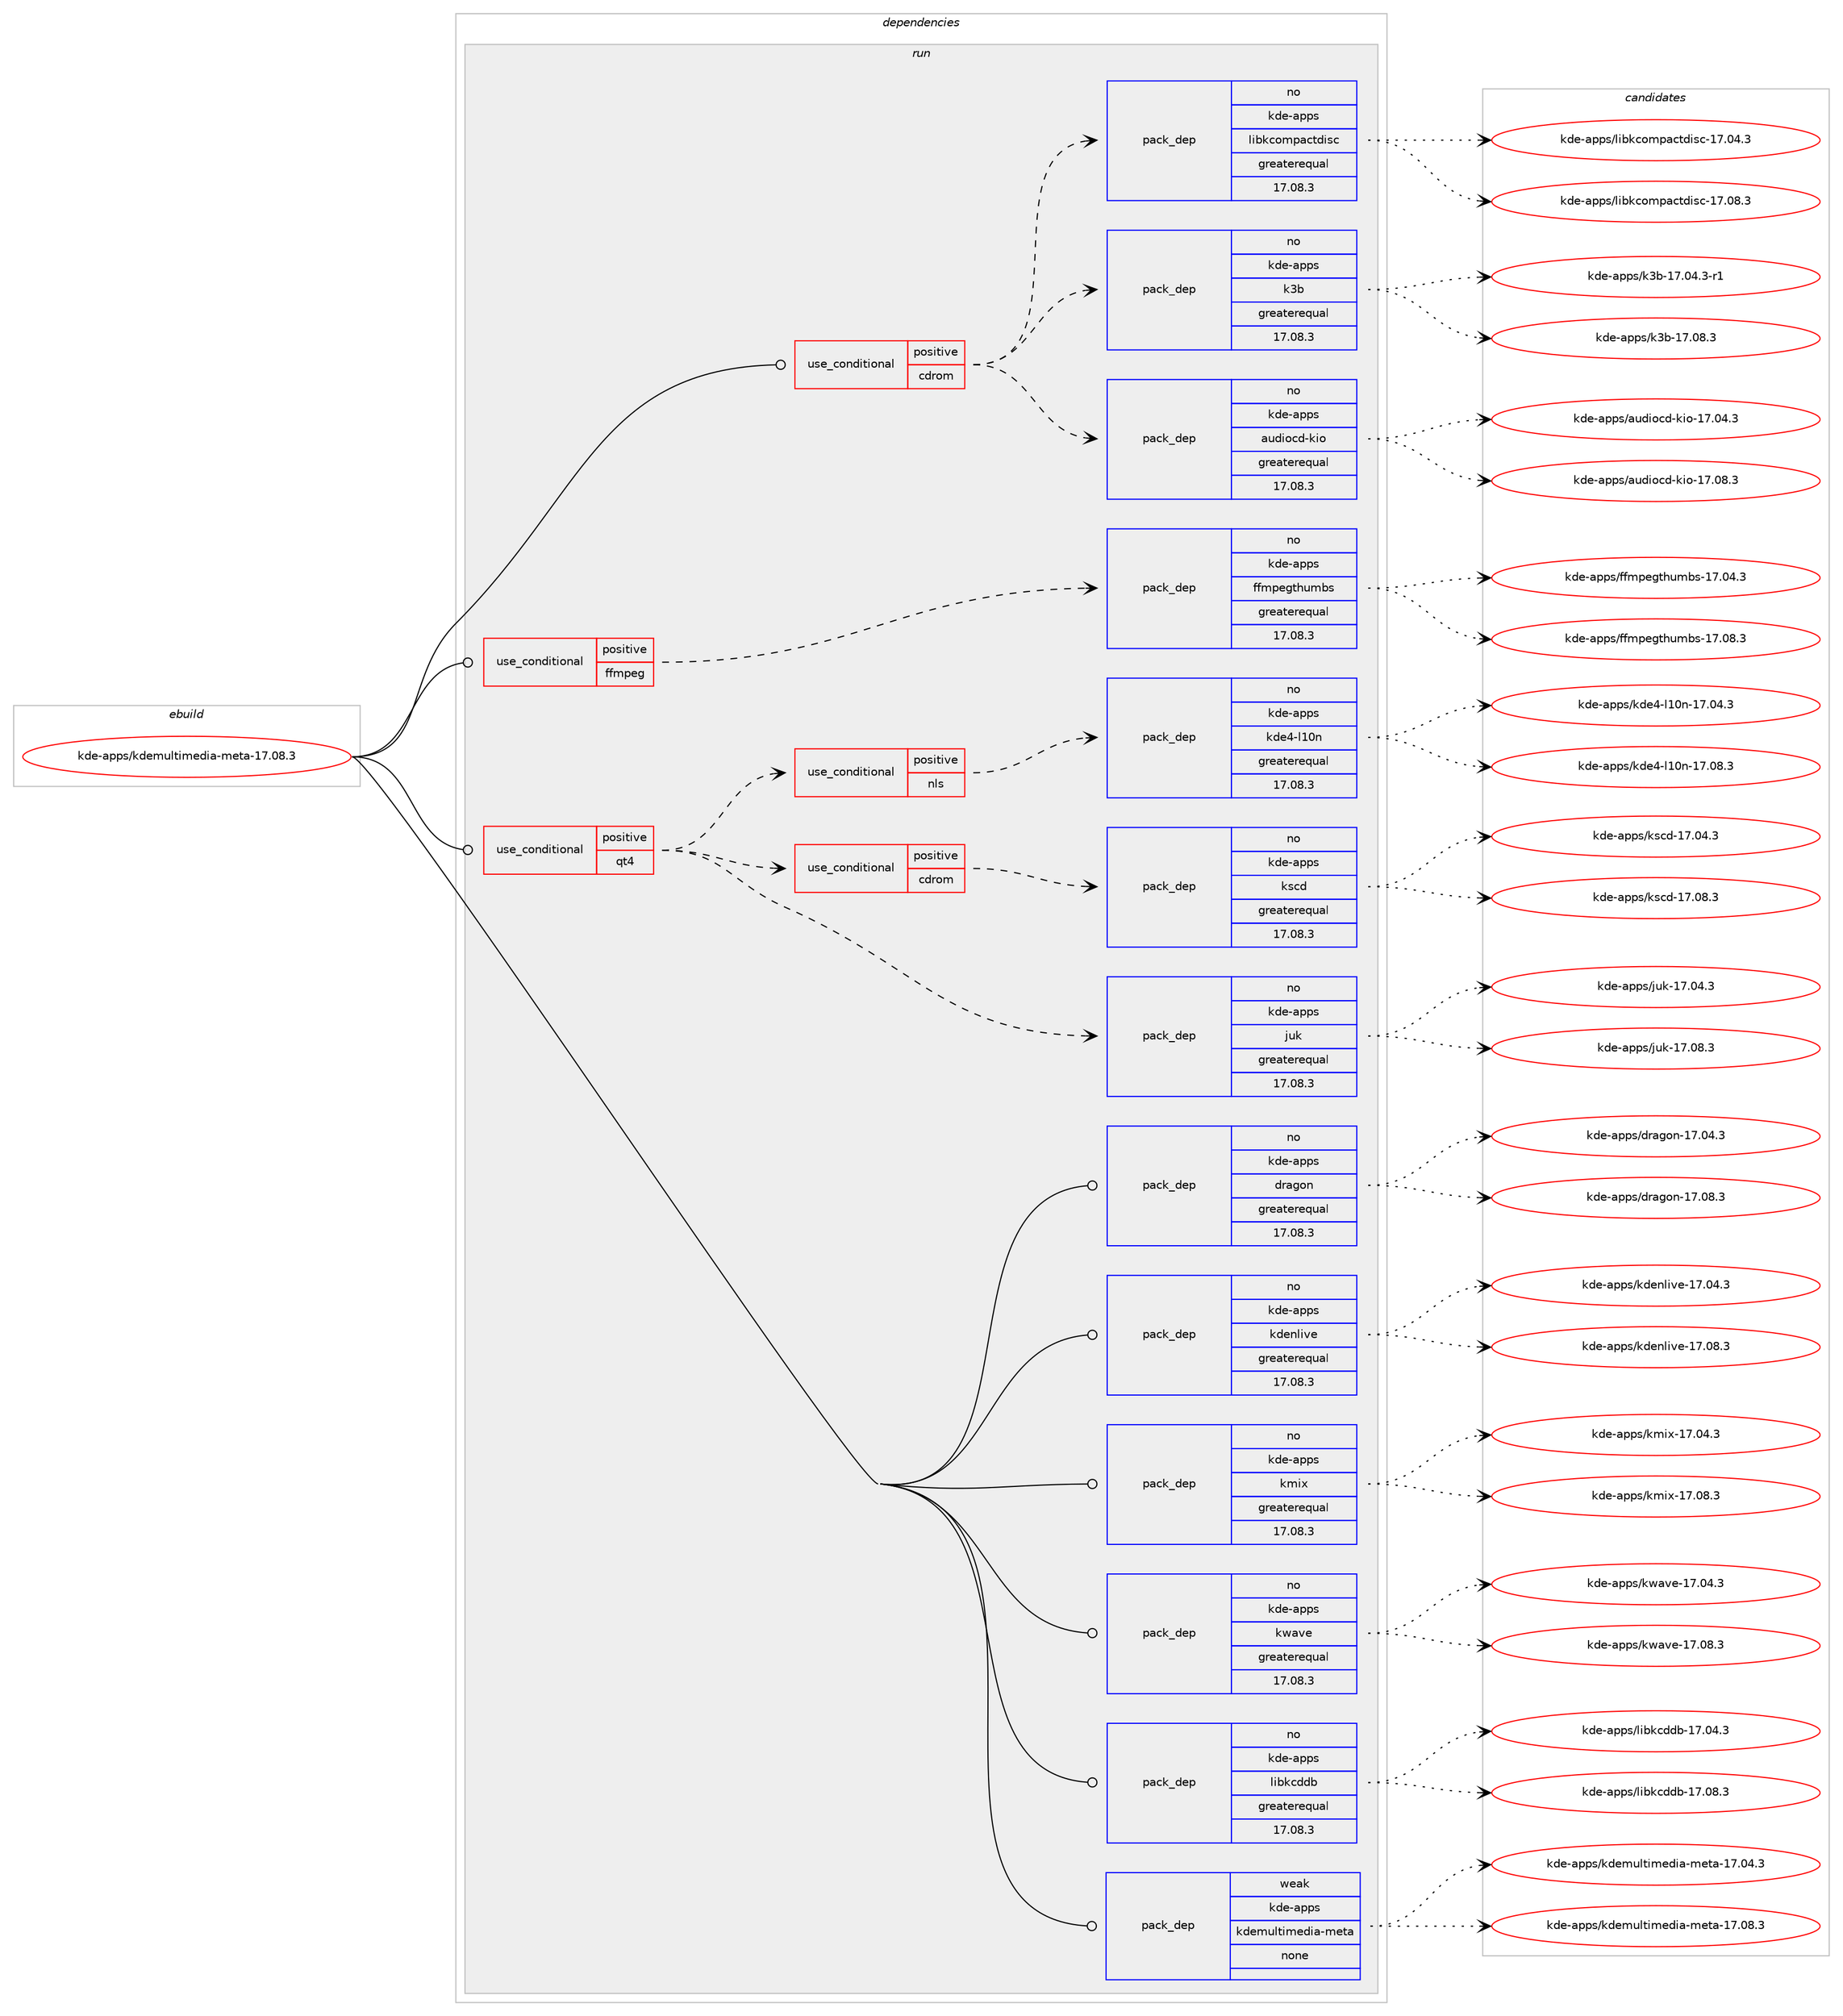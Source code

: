 digraph prolog {

# *************
# Graph options
# *************

newrank=true;
concentrate=true;
compound=true;
graph [rankdir=LR,fontname=Helvetica,fontsize=10,ranksep=1.5];#, ranksep=2.5, nodesep=0.2];
edge  [arrowhead=vee];
node  [fontname=Helvetica,fontsize=10];

# **********
# The ebuild
# **********

subgraph cluster_leftcol {
color=gray;
rank=same;
label=<<i>ebuild</i>>;
id [label="kde-apps/kdemultimedia-meta-17.08.3", color=red, width=4, href="../kde-apps/kdemultimedia-meta-17.08.3.svg"];
}

# ****************
# The dependencies
# ****************

subgraph cluster_midcol {
color=gray;
label=<<i>dependencies</i>>;
subgraph cluster_compile {
fillcolor="#eeeeee";
style=filled;
label=<<i>compile</i>>;
}
subgraph cluster_compileandrun {
fillcolor="#eeeeee";
style=filled;
label=<<i>compile and run</i>>;
}
subgraph cluster_run {
fillcolor="#eeeeee";
style=filled;
label=<<i>run</i>>;
subgraph cond82673 {
dependency318379 [label=<<TABLE BORDER="0" CELLBORDER="1" CELLSPACING="0" CELLPADDING="4"><TR><TD ROWSPAN="3" CELLPADDING="10">use_conditional</TD></TR><TR><TD>positive</TD></TR><TR><TD>cdrom</TD></TR></TABLE>>, shape=none, color=red];
subgraph pack230712 {
dependency318380 [label=<<TABLE BORDER="0" CELLBORDER="1" CELLSPACING="0" CELLPADDING="4" WIDTH="220"><TR><TD ROWSPAN="6" CELLPADDING="30">pack_dep</TD></TR><TR><TD WIDTH="110">no</TD></TR><TR><TD>kde-apps</TD></TR><TR><TD>audiocd-kio</TD></TR><TR><TD>greaterequal</TD></TR><TR><TD>17.08.3</TD></TR></TABLE>>, shape=none, color=blue];
}
dependency318379:e -> dependency318380:w [weight=20,style="dashed",arrowhead="vee"];
subgraph pack230713 {
dependency318381 [label=<<TABLE BORDER="0" CELLBORDER="1" CELLSPACING="0" CELLPADDING="4" WIDTH="220"><TR><TD ROWSPAN="6" CELLPADDING="30">pack_dep</TD></TR><TR><TD WIDTH="110">no</TD></TR><TR><TD>kde-apps</TD></TR><TR><TD>k3b</TD></TR><TR><TD>greaterequal</TD></TR><TR><TD>17.08.3</TD></TR></TABLE>>, shape=none, color=blue];
}
dependency318379:e -> dependency318381:w [weight=20,style="dashed",arrowhead="vee"];
subgraph pack230714 {
dependency318382 [label=<<TABLE BORDER="0" CELLBORDER="1" CELLSPACING="0" CELLPADDING="4" WIDTH="220"><TR><TD ROWSPAN="6" CELLPADDING="30">pack_dep</TD></TR><TR><TD WIDTH="110">no</TD></TR><TR><TD>kde-apps</TD></TR><TR><TD>libkcompactdisc</TD></TR><TR><TD>greaterequal</TD></TR><TR><TD>17.08.3</TD></TR></TABLE>>, shape=none, color=blue];
}
dependency318379:e -> dependency318382:w [weight=20,style="dashed",arrowhead="vee"];
}
id:e -> dependency318379:w [weight=20,style="solid",arrowhead="odot"];
subgraph cond82674 {
dependency318383 [label=<<TABLE BORDER="0" CELLBORDER="1" CELLSPACING="0" CELLPADDING="4"><TR><TD ROWSPAN="3" CELLPADDING="10">use_conditional</TD></TR><TR><TD>positive</TD></TR><TR><TD>ffmpeg</TD></TR></TABLE>>, shape=none, color=red];
subgraph pack230715 {
dependency318384 [label=<<TABLE BORDER="0" CELLBORDER="1" CELLSPACING="0" CELLPADDING="4" WIDTH="220"><TR><TD ROWSPAN="6" CELLPADDING="30">pack_dep</TD></TR><TR><TD WIDTH="110">no</TD></TR><TR><TD>kde-apps</TD></TR><TR><TD>ffmpegthumbs</TD></TR><TR><TD>greaterequal</TD></TR><TR><TD>17.08.3</TD></TR></TABLE>>, shape=none, color=blue];
}
dependency318383:e -> dependency318384:w [weight=20,style="dashed",arrowhead="vee"];
}
id:e -> dependency318383:w [weight=20,style="solid",arrowhead="odot"];
subgraph cond82675 {
dependency318385 [label=<<TABLE BORDER="0" CELLBORDER="1" CELLSPACING="0" CELLPADDING="4"><TR><TD ROWSPAN="3" CELLPADDING="10">use_conditional</TD></TR><TR><TD>positive</TD></TR><TR><TD>qt4</TD></TR></TABLE>>, shape=none, color=red];
subgraph pack230716 {
dependency318386 [label=<<TABLE BORDER="0" CELLBORDER="1" CELLSPACING="0" CELLPADDING="4" WIDTH="220"><TR><TD ROWSPAN="6" CELLPADDING="30">pack_dep</TD></TR><TR><TD WIDTH="110">no</TD></TR><TR><TD>kde-apps</TD></TR><TR><TD>juk</TD></TR><TR><TD>greaterequal</TD></TR><TR><TD>17.08.3</TD></TR></TABLE>>, shape=none, color=blue];
}
dependency318385:e -> dependency318386:w [weight=20,style="dashed",arrowhead="vee"];
subgraph cond82676 {
dependency318387 [label=<<TABLE BORDER="0" CELLBORDER="1" CELLSPACING="0" CELLPADDING="4"><TR><TD ROWSPAN="3" CELLPADDING="10">use_conditional</TD></TR><TR><TD>positive</TD></TR><TR><TD>cdrom</TD></TR></TABLE>>, shape=none, color=red];
subgraph pack230717 {
dependency318388 [label=<<TABLE BORDER="0" CELLBORDER="1" CELLSPACING="0" CELLPADDING="4" WIDTH="220"><TR><TD ROWSPAN="6" CELLPADDING="30">pack_dep</TD></TR><TR><TD WIDTH="110">no</TD></TR><TR><TD>kde-apps</TD></TR><TR><TD>kscd</TD></TR><TR><TD>greaterequal</TD></TR><TR><TD>17.08.3</TD></TR></TABLE>>, shape=none, color=blue];
}
dependency318387:e -> dependency318388:w [weight=20,style="dashed",arrowhead="vee"];
}
dependency318385:e -> dependency318387:w [weight=20,style="dashed",arrowhead="vee"];
subgraph cond82677 {
dependency318389 [label=<<TABLE BORDER="0" CELLBORDER="1" CELLSPACING="0" CELLPADDING="4"><TR><TD ROWSPAN="3" CELLPADDING="10">use_conditional</TD></TR><TR><TD>positive</TD></TR><TR><TD>nls</TD></TR></TABLE>>, shape=none, color=red];
subgraph pack230718 {
dependency318390 [label=<<TABLE BORDER="0" CELLBORDER="1" CELLSPACING="0" CELLPADDING="4" WIDTH="220"><TR><TD ROWSPAN="6" CELLPADDING="30">pack_dep</TD></TR><TR><TD WIDTH="110">no</TD></TR><TR><TD>kde-apps</TD></TR><TR><TD>kde4-l10n</TD></TR><TR><TD>greaterequal</TD></TR><TR><TD>17.08.3</TD></TR></TABLE>>, shape=none, color=blue];
}
dependency318389:e -> dependency318390:w [weight=20,style="dashed",arrowhead="vee"];
}
dependency318385:e -> dependency318389:w [weight=20,style="dashed",arrowhead="vee"];
}
id:e -> dependency318385:w [weight=20,style="solid",arrowhead="odot"];
subgraph pack230719 {
dependency318391 [label=<<TABLE BORDER="0" CELLBORDER="1" CELLSPACING="0" CELLPADDING="4" WIDTH="220"><TR><TD ROWSPAN="6" CELLPADDING="30">pack_dep</TD></TR><TR><TD WIDTH="110">no</TD></TR><TR><TD>kde-apps</TD></TR><TR><TD>dragon</TD></TR><TR><TD>greaterequal</TD></TR><TR><TD>17.08.3</TD></TR></TABLE>>, shape=none, color=blue];
}
id:e -> dependency318391:w [weight=20,style="solid",arrowhead="odot"];
subgraph pack230720 {
dependency318392 [label=<<TABLE BORDER="0" CELLBORDER="1" CELLSPACING="0" CELLPADDING="4" WIDTH="220"><TR><TD ROWSPAN="6" CELLPADDING="30">pack_dep</TD></TR><TR><TD WIDTH="110">no</TD></TR><TR><TD>kde-apps</TD></TR><TR><TD>kdenlive</TD></TR><TR><TD>greaterequal</TD></TR><TR><TD>17.08.3</TD></TR></TABLE>>, shape=none, color=blue];
}
id:e -> dependency318392:w [weight=20,style="solid",arrowhead="odot"];
subgraph pack230721 {
dependency318393 [label=<<TABLE BORDER="0" CELLBORDER="1" CELLSPACING="0" CELLPADDING="4" WIDTH="220"><TR><TD ROWSPAN="6" CELLPADDING="30">pack_dep</TD></TR><TR><TD WIDTH="110">no</TD></TR><TR><TD>kde-apps</TD></TR><TR><TD>kmix</TD></TR><TR><TD>greaterequal</TD></TR><TR><TD>17.08.3</TD></TR></TABLE>>, shape=none, color=blue];
}
id:e -> dependency318393:w [weight=20,style="solid",arrowhead="odot"];
subgraph pack230722 {
dependency318394 [label=<<TABLE BORDER="0" CELLBORDER="1" CELLSPACING="0" CELLPADDING="4" WIDTH="220"><TR><TD ROWSPAN="6" CELLPADDING="30">pack_dep</TD></TR><TR><TD WIDTH="110">no</TD></TR><TR><TD>kde-apps</TD></TR><TR><TD>kwave</TD></TR><TR><TD>greaterequal</TD></TR><TR><TD>17.08.3</TD></TR></TABLE>>, shape=none, color=blue];
}
id:e -> dependency318394:w [weight=20,style="solid",arrowhead="odot"];
subgraph pack230723 {
dependency318395 [label=<<TABLE BORDER="0" CELLBORDER="1" CELLSPACING="0" CELLPADDING="4" WIDTH="220"><TR><TD ROWSPAN="6" CELLPADDING="30">pack_dep</TD></TR><TR><TD WIDTH="110">no</TD></TR><TR><TD>kde-apps</TD></TR><TR><TD>libkcddb</TD></TR><TR><TD>greaterequal</TD></TR><TR><TD>17.08.3</TD></TR></TABLE>>, shape=none, color=blue];
}
id:e -> dependency318395:w [weight=20,style="solid",arrowhead="odot"];
subgraph pack230724 {
dependency318396 [label=<<TABLE BORDER="0" CELLBORDER="1" CELLSPACING="0" CELLPADDING="4" WIDTH="220"><TR><TD ROWSPAN="6" CELLPADDING="30">pack_dep</TD></TR><TR><TD WIDTH="110">weak</TD></TR><TR><TD>kde-apps</TD></TR><TR><TD>kdemultimedia-meta</TD></TR><TR><TD>none</TD></TR><TR><TD></TD></TR></TABLE>>, shape=none, color=blue];
}
id:e -> dependency318396:w [weight=20,style="solid",arrowhead="odot"];
}
}

# **************
# The candidates
# **************

subgraph cluster_choices {
rank=same;
color=gray;
label=<<i>candidates</i>>;

subgraph choice230712 {
color=black;
nodesep=1;
choice1071001014597112112115479711710010511199100451071051114549554648524651 [label="kde-apps/audiocd-kio-17.04.3", color=red, width=4,href="../kde-apps/audiocd-kio-17.04.3.svg"];
choice1071001014597112112115479711710010511199100451071051114549554648564651 [label="kde-apps/audiocd-kio-17.08.3", color=red, width=4,href="../kde-apps/audiocd-kio-17.08.3.svg"];
dependency318380:e -> choice1071001014597112112115479711710010511199100451071051114549554648524651:w [style=dotted,weight="100"];
dependency318380:e -> choice1071001014597112112115479711710010511199100451071051114549554648564651:w [style=dotted,weight="100"];
}
subgraph choice230713 {
color=black;
nodesep=1;
choice107100101459711211211547107519845495546485246514511449 [label="kde-apps/k3b-17.04.3-r1", color=red, width=4,href="../kde-apps/k3b-17.04.3-r1.svg"];
choice10710010145971121121154710751984549554648564651 [label="kde-apps/k3b-17.08.3", color=red, width=4,href="../kde-apps/k3b-17.08.3.svg"];
dependency318381:e -> choice107100101459711211211547107519845495546485246514511449:w [style=dotted,weight="100"];
dependency318381:e -> choice10710010145971121121154710751984549554648564651:w [style=dotted,weight="100"];
}
subgraph choice230714 {
color=black;
nodesep=1;
choice10710010145971121121154710810598107991111091129799116100105115994549554648524651 [label="kde-apps/libkcompactdisc-17.04.3", color=red, width=4,href="../kde-apps/libkcompactdisc-17.04.3.svg"];
choice10710010145971121121154710810598107991111091129799116100105115994549554648564651 [label="kde-apps/libkcompactdisc-17.08.3", color=red, width=4,href="../kde-apps/libkcompactdisc-17.08.3.svg"];
dependency318382:e -> choice10710010145971121121154710810598107991111091129799116100105115994549554648524651:w [style=dotted,weight="100"];
dependency318382:e -> choice10710010145971121121154710810598107991111091129799116100105115994549554648564651:w [style=dotted,weight="100"];
}
subgraph choice230715 {
color=black;
nodesep=1;
choice107100101459711211211547102102109112101103116104117109981154549554648524651 [label="kde-apps/ffmpegthumbs-17.04.3", color=red, width=4,href="../kde-apps/ffmpegthumbs-17.04.3.svg"];
choice107100101459711211211547102102109112101103116104117109981154549554648564651 [label="kde-apps/ffmpegthumbs-17.08.3", color=red, width=4,href="../kde-apps/ffmpegthumbs-17.08.3.svg"];
dependency318384:e -> choice107100101459711211211547102102109112101103116104117109981154549554648524651:w [style=dotted,weight="100"];
dependency318384:e -> choice107100101459711211211547102102109112101103116104117109981154549554648564651:w [style=dotted,weight="100"];
}
subgraph choice230716 {
color=black;
nodesep=1;
choice1071001014597112112115471061171074549554648524651 [label="kde-apps/juk-17.04.3", color=red, width=4,href="../kde-apps/juk-17.04.3.svg"];
choice1071001014597112112115471061171074549554648564651 [label="kde-apps/juk-17.08.3", color=red, width=4,href="../kde-apps/juk-17.08.3.svg"];
dependency318386:e -> choice1071001014597112112115471061171074549554648524651:w [style=dotted,weight="100"];
dependency318386:e -> choice1071001014597112112115471061171074549554648564651:w [style=dotted,weight="100"];
}
subgraph choice230717 {
color=black;
nodesep=1;
choice107100101459711211211547107115991004549554648524651 [label="kde-apps/kscd-17.04.3", color=red, width=4,href="../kde-apps/kscd-17.04.3.svg"];
choice107100101459711211211547107115991004549554648564651 [label="kde-apps/kscd-17.08.3", color=red, width=4,href="../kde-apps/kscd-17.08.3.svg"];
dependency318388:e -> choice107100101459711211211547107115991004549554648524651:w [style=dotted,weight="100"];
dependency318388:e -> choice107100101459711211211547107115991004549554648564651:w [style=dotted,weight="100"];
}
subgraph choice230718 {
color=black;
nodesep=1;
choice107100101459711211211547107100101524510849481104549554648524651 [label="kde-apps/kde4-l10n-17.04.3", color=red, width=4,href="../kde-apps/kde4-l10n-17.04.3.svg"];
choice107100101459711211211547107100101524510849481104549554648564651 [label="kde-apps/kde4-l10n-17.08.3", color=red, width=4,href="../kde-apps/kde4-l10n-17.08.3.svg"];
dependency318390:e -> choice107100101459711211211547107100101524510849481104549554648524651:w [style=dotted,weight="100"];
dependency318390:e -> choice107100101459711211211547107100101524510849481104549554648564651:w [style=dotted,weight="100"];
}
subgraph choice230719 {
color=black;
nodesep=1;
choice107100101459711211211547100114971031111104549554648524651 [label="kde-apps/dragon-17.04.3", color=red, width=4,href="../kde-apps/dragon-17.04.3.svg"];
choice107100101459711211211547100114971031111104549554648564651 [label="kde-apps/dragon-17.08.3", color=red, width=4,href="../kde-apps/dragon-17.08.3.svg"];
dependency318391:e -> choice107100101459711211211547100114971031111104549554648524651:w [style=dotted,weight="100"];
dependency318391:e -> choice107100101459711211211547100114971031111104549554648564651:w [style=dotted,weight="100"];
}
subgraph choice230720 {
color=black;
nodesep=1;
choice1071001014597112112115471071001011101081051181014549554648524651 [label="kde-apps/kdenlive-17.04.3", color=red, width=4,href="../kde-apps/kdenlive-17.04.3.svg"];
choice1071001014597112112115471071001011101081051181014549554648564651 [label="kde-apps/kdenlive-17.08.3", color=red, width=4,href="../kde-apps/kdenlive-17.08.3.svg"];
dependency318392:e -> choice1071001014597112112115471071001011101081051181014549554648524651:w [style=dotted,weight="100"];
dependency318392:e -> choice1071001014597112112115471071001011101081051181014549554648564651:w [style=dotted,weight="100"];
}
subgraph choice230721 {
color=black;
nodesep=1;
choice1071001014597112112115471071091051204549554648524651 [label="kde-apps/kmix-17.04.3", color=red, width=4,href="../kde-apps/kmix-17.04.3.svg"];
choice1071001014597112112115471071091051204549554648564651 [label="kde-apps/kmix-17.08.3", color=red, width=4,href="../kde-apps/kmix-17.08.3.svg"];
dependency318393:e -> choice1071001014597112112115471071091051204549554648524651:w [style=dotted,weight="100"];
dependency318393:e -> choice1071001014597112112115471071091051204549554648564651:w [style=dotted,weight="100"];
}
subgraph choice230722 {
color=black;
nodesep=1;
choice107100101459711211211547107119971181014549554648524651 [label="kde-apps/kwave-17.04.3", color=red, width=4,href="../kde-apps/kwave-17.04.3.svg"];
choice107100101459711211211547107119971181014549554648564651 [label="kde-apps/kwave-17.08.3", color=red, width=4,href="../kde-apps/kwave-17.08.3.svg"];
dependency318394:e -> choice107100101459711211211547107119971181014549554648524651:w [style=dotted,weight="100"];
dependency318394:e -> choice107100101459711211211547107119971181014549554648564651:w [style=dotted,weight="100"];
}
subgraph choice230723 {
color=black;
nodesep=1;
choice1071001014597112112115471081059810799100100984549554648524651 [label="kde-apps/libkcddb-17.04.3", color=red, width=4,href="../kde-apps/libkcddb-17.04.3.svg"];
choice1071001014597112112115471081059810799100100984549554648564651 [label="kde-apps/libkcddb-17.08.3", color=red, width=4,href="../kde-apps/libkcddb-17.08.3.svg"];
dependency318395:e -> choice1071001014597112112115471081059810799100100984549554648524651:w [style=dotted,weight="100"];
dependency318395:e -> choice1071001014597112112115471081059810799100100984549554648564651:w [style=dotted,weight="100"];
}
subgraph choice230724 {
color=black;
nodesep=1;
choice1071001014597112112115471071001011091171081161051091011001059745109101116974549554648524651 [label="kde-apps/kdemultimedia-meta-17.04.3", color=red, width=4,href="../kde-apps/kdemultimedia-meta-17.04.3.svg"];
choice1071001014597112112115471071001011091171081161051091011001059745109101116974549554648564651 [label="kde-apps/kdemultimedia-meta-17.08.3", color=red, width=4,href="../kde-apps/kdemultimedia-meta-17.08.3.svg"];
dependency318396:e -> choice1071001014597112112115471071001011091171081161051091011001059745109101116974549554648524651:w [style=dotted,weight="100"];
dependency318396:e -> choice1071001014597112112115471071001011091171081161051091011001059745109101116974549554648564651:w [style=dotted,weight="100"];
}
}

}

